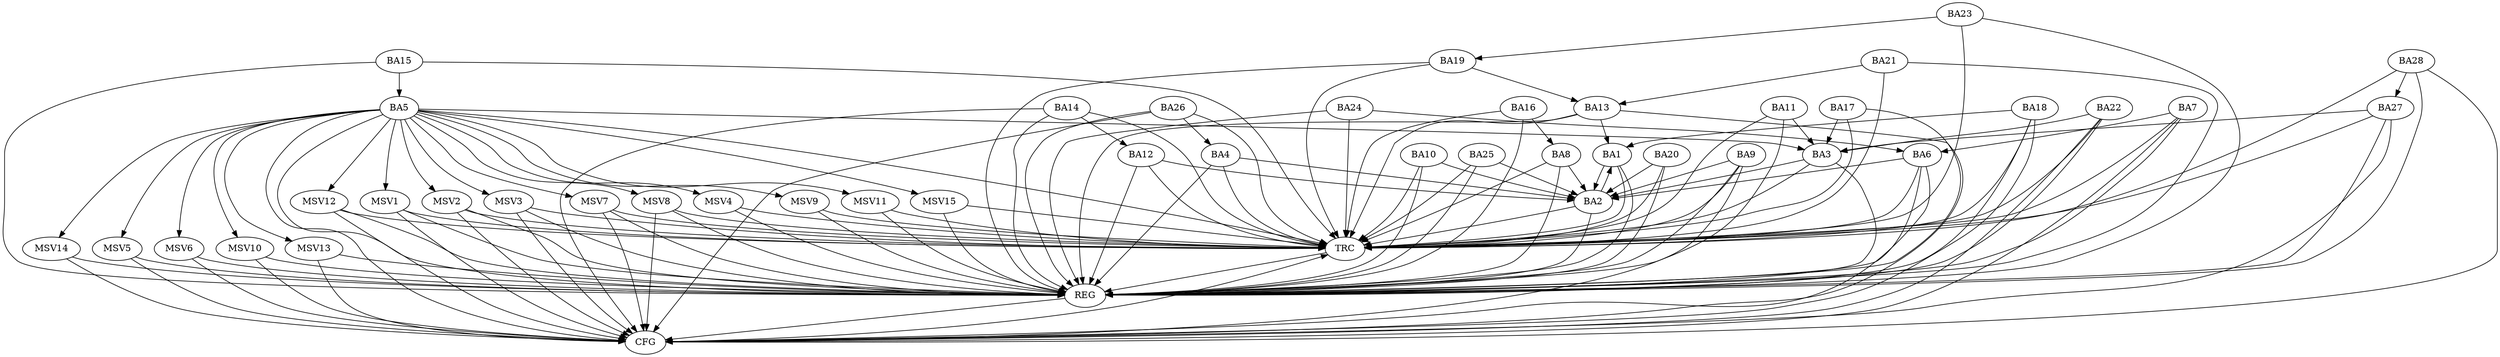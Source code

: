 strict digraph G {
  BA1 [ label="BA1" ];
  BA2 [ label="BA2" ];
  BA3 [ label="BA3" ];
  BA4 [ label="BA4" ];
  BA5 [ label="BA5" ];
  BA6 [ label="BA6" ];
  BA7 [ label="BA7" ];
  BA8 [ label="BA8" ];
  BA9 [ label="BA9" ];
  BA10 [ label="BA10" ];
  BA11 [ label="BA11" ];
  BA12 [ label="BA12" ];
  BA13 [ label="BA13" ];
  BA14 [ label="BA14" ];
  BA15 [ label="BA15" ];
  BA16 [ label="BA16" ];
  BA17 [ label="BA17" ];
  BA18 [ label="BA18" ];
  BA19 [ label="BA19" ];
  BA20 [ label="BA20" ];
  BA21 [ label="BA21" ];
  BA22 [ label="BA22" ];
  BA23 [ label="BA23" ];
  BA24 [ label="BA24" ];
  BA25 [ label="BA25" ];
  BA26 [ label="BA26" ];
  BA27 [ label="BA27" ];
  BA28 [ label="BA28" ];
  REG [ label="REG" ];
  CFG [ label="CFG" ];
  TRC [ label="TRC" ];
  MSV1 [ label="MSV1" ];
  MSV2 [ label="MSV2" ];
  MSV3 [ label="MSV3" ];
  MSV4 [ label="MSV4" ];
  MSV5 [ label="MSV5" ];
  MSV6 [ label="MSV6" ];
  MSV7 [ label="MSV7" ];
  MSV8 [ label="MSV8" ];
  MSV9 [ label="MSV9" ];
  MSV10 [ label="MSV10" ];
  MSV11 [ label="MSV11" ];
  MSV12 [ label="MSV12" ];
  MSV13 [ label="MSV13" ];
  MSV14 [ label="MSV14" ];
  MSV15 [ label="MSV15" ];
  BA1 -> BA2;
  BA2 -> BA1;
  BA3 -> BA2;
  BA4 -> BA2;
  BA5 -> BA3;
  BA6 -> BA2;
  BA7 -> BA6;
  BA8 -> BA2;
  BA9 -> BA2;
  BA10 -> BA2;
  BA11 -> BA3;
  BA12 -> BA2;
  BA13 -> BA1;
  BA14 -> BA12;
  BA15 -> BA5;
  BA16 -> BA8;
  BA17 -> BA3;
  BA18 -> BA1;
  BA19 -> BA13;
  BA20 -> BA2;
  BA21 -> BA13;
  BA22 -> BA3;
  BA23 -> BA19;
  BA24 -> BA6;
  BA25 -> BA2;
  BA26 -> BA4;
  BA27 -> BA3;
  BA28 -> BA27;
  BA1 -> REG;
  BA2 -> REG;
  BA3 -> REG;
  BA4 -> REG;
  BA5 -> REG;
  BA6 -> REG;
  BA7 -> REG;
  BA8 -> REG;
  BA9 -> REG;
  BA10 -> REG;
  BA11 -> REG;
  BA12 -> REG;
  BA13 -> REG;
  BA14 -> REG;
  BA15 -> REG;
  BA16 -> REG;
  BA17 -> REG;
  BA18 -> REG;
  BA19 -> REG;
  BA20 -> REG;
  BA21 -> REG;
  BA22 -> REG;
  BA23 -> REG;
  BA24 -> REG;
  BA25 -> REG;
  BA26 -> REG;
  BA27 -> REG;
  BA28 -> REG;
  BA9 -> CFG;
  BA13 -> CFG;
  BA28 -> CFG;
  BA7 -> CFG;
  BA27 -> CFG;
  BA18 -> CFG;
  BA6 -> CFG;
  BA14 -> CFG;
  BA22 -> CFG;
  BA26 -> CFG;
  BA5 -> CFG;
  REG -> CFG;
  BA1 -> TRC;
  BA2 -> TRC;
  BA3 -> TRC;
  BA4 -> TRC;
  BA5 -> TRC;
  BA6 -> TRC;
  BA7 -> TRC;
  BA8 -> TRC;
  BA9 -> TRC;
  BA10 -> TRC;
  BA11 -> TRC;
  BA12 -> TRC;
  BA13 -> TRC;
  BA14 -> TRC;
  BA15 -> TRC;
  BA16 -> TRC;
  BA17 -> TRC;
  BA18 -> TRC;
  BA19 -> TRC;
  BA20 -> TRC;
  BA21 -> TRC;
  BA22 -> TRC;
  BA23 -> TRC;
  BA24 -> TRC;
  BA25 -> TRC;
  BA26 -> TRC;
  BA27 -> TRC;
  BA28 -> TRC;
  CFG -> TRC;
  TRC -> REG;
  BA5 -> MSV1;
  BA5 -> MSV2;
  MSV1 -> REG;
  MSV1 -> TRC;
  MSV1 -> CFG;
  MSV2 -> REG;
  MSV2 -> TRC;
  MSV2 -> CFG;
  BA5 -> MSV3;
  MSV3 -> REG;
  MSV3 -> TRC;
  MSV3 -> CFG;
  BA5 -> MSV4;
  MSV4 -> REG;
  MSV4 -> TRC;
  BA5 -> MSV5;
  MSV5 -> REG;
  MSV5 -> CFG;
  BA5 -> MSV6;
  MSV6 -> REG;
  MSV6 -> CFG;
  BA5 -> MSV7;
  BA5 -> MSV8;
  MSV7 -> REG;
  MSV7 -> TRC;
  MSV7 -> CFG;
  MSV8 -> REG;
  MSV8 -> TRC;
  MSV8 -> CFG;
  BA5 -> MSV9;
  MSV9 -> REG;
  MSV9 -> TRC;
  BA5 -> MSV10;
  MSV10 -> REG;
  MSV10 -> CFG;
  BA5 -> MSV11;
  MSV11 -> REG;
  MSV11 -> TRC;
  BA5 -> MSV12;
  BA5 -> MSV13;
  BA5 -> MSV14;
  BA5 -> MSV15;
  MSV12 -> REG;
  MSV12 -> TRC;
  MSV12 -> CFG;
  MSV13 -> REG;
  MSV13 -> CFG;
  MSV14 -> REG;
  MSV14 -> CFG;
  MSV15 -> REG;
  MSV15 -> TRC;
}
